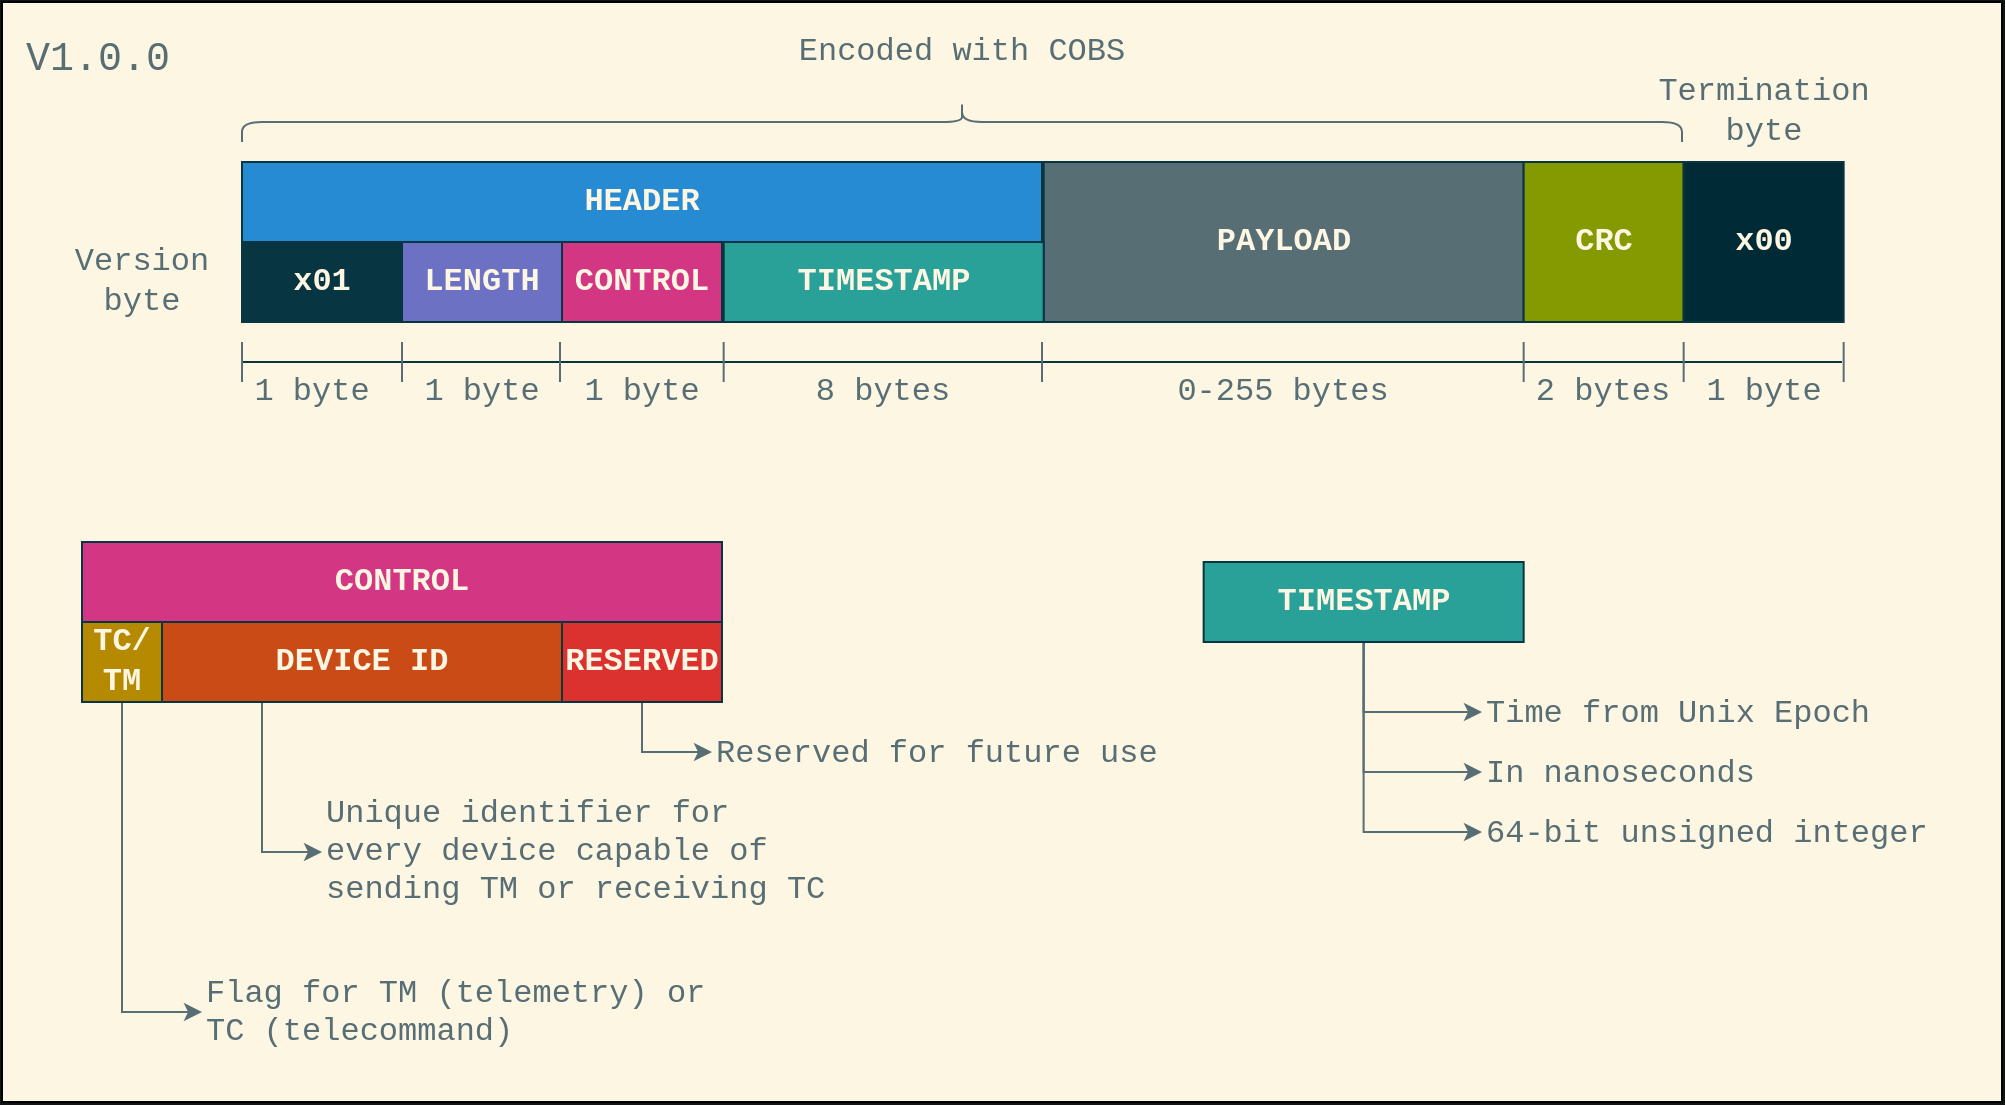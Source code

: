 <mxfile>
    <diagram id="8D_UWUipSkdP3WMS76nW" name="Packet Protocol">
        <mxGraphModel dx="1831" dy="1216" grid="1" gridSize="10" guides="1" tooltips="1" connect="1" arrows="1" fold="1" page="0" pageScale="1" pageWidth="850" pageHeight="1100" background="#131414" math="1" shadow="0" adaptiveColors="none">
            <root>
                <mxCell id="0"/>
                <mxCell id="1" parent="0"/>
                <mxCell id="65" value="" style="rounded=0;whiteSpace=wrap;html=1;fillColor=light-dark(#FDF6E3,#FDF6E3);connectable=0;allowArrows=0;fontColor=#586E75;" parent="1" vertex="1">
                    <mxGeometry x="-200" y="-80" width="1000" height="550" as="geometry"/>
                </mxCell>
                <mxCell id="9" value="&lt;span style=&quot;font-size: 16px;&quot;&gt;&lt;font style=&quot;color: rgb(253, 246, 227);&quot;&gt;HEADER&lt;/font&gt;&lt;/span&gt;" style="rounded=0;whiteSpace=wrap;html=1;shadow=0;glass=0;labelBackgroundColor=none;labelBorderColor=none;fillStyle=auto;strokeColor=light-dark(#073642,#002B36);fontFamily=Courier New;fontSize=16;fontColor=light-dark(#FDF6E3,#FDF6E3);fillColor=light-dark(#268BD2,#268BD2);fontStyle=1" parent="1" vertex="1">
                    <mxGeometry x="-80" width="400" height="40" as="geometry"/>
                </mxCell>
                <mxCell id="10" value="&lt;span&gt;&lt;font style=&quot;color: rgb(253, 246, 227);&quot;&gt;PAYLOAD&lt;/font&gt;&lt;/span&gt;" style="rounded=0;whiteSpace=wrap;html=1;shadow=0;glass=0;labelBackgroundColor=none;labelBorderColor=none;fillStyle=auto;strokeColor=light-dark(#073642,#002B36);fontFamily=Courier New;fontSize=16;fontColor=light-dark(#FDF6E3,#FDF6E3);fillColor=#586E75;fontStyle=1" parent="1" vertex="1">
                    <mxGeometry x="320.83" width="240" height="80" as="geometry"/>
                </mxCell>
                <mxCell id="11" value="CRC" style="rounded=0;whiteSpace=wrap;html=1;shadow=0;glass=0;labelBackgroundColor=none;labelBorderColor=none;fillStyle=auto;strokeColor=light-dark(#073642,#002B36);fontFamily=Courier New;fontSize=16;fontColor=light-dark(#FDF6E3,#FDF6E3);fillColor=#859900;fontStyle=1;" parent="1" vertex="1">
                    <mxGeometry x="560.83" width="80" height="80" as="geometry"/>
                </mxCell>
                <mxCell id="12" value="" style="endArrow=none;html=1;fontFamily=Helvetica;fontSize=16;fontColor=#2AA198;strokeColor=light-dark(#073642,#002B36);" parent="1" edge="1">
                    <mxGeometry width="50" height="50" relative="1" as="geometry">
                        <mxPoint x="-80" y="100" as="sourcePoint"/>
                        <mxPoint x="720" y="100" as="targetPoint"/>
                    </mxGeometry>
                </mxCell>
                <mxCell id="13" value="" style="endArrow=none;html=1;fontFamily=Helvetica;fontSize=16;fontColor=#2AA198;strokeColor=#586E75;" parent="1" edge="1">
                    <mxGeometry width="50" height="50" relative="1" as="geometry">
                        <mxPoint y="110" as="sourcePoint"/>
                        <mxPoint y="90" as="targetPoint"/>
                    </mxGeometry>
                </mxCell>
                <mxCell id="15" value="" style="endArrow=none;html=1;fontFamily=Helvetica;fontSize=16;fontColor=#2AA198;strokeColor=#586E75;" parent="1" edge="1">
                    <mxGeometry width="50" height="50" relative="1" as="geometry">
                        <mxPoint x="320" y="110" as="sourcePoint"/>
                        <mxPoint x="320" y="90" as="targetPoint"/>
                        <Array as="points">
                            <mxPoint x="320" y="100"/>
                        </Array>
                    </mxGeometry>
                </mxCell>
                <mxCell id="16" value="" style="endArrow=none;html=1;fontFamily=Helvetica;fontSize=16;fontColor=#2AA198;strokeColor=#586E75;" parent="1" edge="1">
                    <mxGeometry width="50" height="50" relative="1" as="geometry">
                        <mxPoint x="560.83" y="110" as="sourcePoint"/>
                        <mxPoint x="560.83" y="90" as="targetPoint"/>
                        <Array as="points">
                            <mxPoint x="560.83" y="100"/>
                        </Array>
                    </mxGeometry>
                </mxCell>
                <mxCell id="17" value="" style="endArrow=none;html=1;fontFamily=Helvetica;fontSize=16;fontColor=#2AA198;strokeColor=#586E75;" parent="1" edge="1">
                    <mxGeometry width="50" height="50" relative="1" as="geometry">
                        <mxPoint x="640.83" y="110" as="sourcePoint"/>
                        <mxPoint x="640.83" y="90" as="targetPoint"/>
                        <Array as="points">
                            <mxPoint x="640.83" y="100"/>
                        </Array>
                    </mxGeometry>
                </mxCell>
                <mxCell id="20" value="0-255 bytes" style="text;html=1;strokeColor=none;fillColor=none;align=center;verticalAlign=middle;whiteSpace=wrap;rounded=0;shadow=0;glass=0;labelBackgroundColor=none;labelBorderColor=none;fillStyle=auto;fontFamily=Courier New;fontSize=16;fontColor=#586E75;" parent="1" vertex="1">
                    <mxGeometry x="378.33" y="100" width="125" height="30" as="geometry"/>
                </mxCell>
                <mxCell id="21" value="2 bytes" style="text;html=1;strokeColor=none;fillColor=none;align=center;verticalAlign=middle;whiteSpace=wrap;rounded=0;shadow=0;glass=0;labelBackgroundColor=none;labelBorderColor=none;fillStyle=auto;fontFamily=Courier New;fontSize=16;fontColor=#586E75;" parent="1" vertex="1">
                    <mxGeometry x="565.41" y="100" width="70.83" height="30" as="geometry"/>
                </mxCell>
                <mxCell id="22" value="" style="shape=curlyBracket;whiteSpace=wrap;html=1;rounded=1;labelPosition=left;verticalLabelPosition=middle;align=right;verticalAlign=middle;direction=south;size=0.5;strokeColor=#586E75;fontColor=#586E75;" parent="1" vertex="1">
                    <mxGeometry x="-80" y="-30" width="720" height="20" as="geometry"/>
                </mxCell>
                <mxCell id="24" value="Encoded with COBS" style="text;html=1;strokeColor=none;fillColor=none;align=center;verticalAlign=middle;whiteSpace=wrap;rounded=0;fontFamily=Courier New;fontColor=#586E75;fontSize=16;" parent="1" vertex="1">
                    <mxGeometry x="190" y="-70" width="180" height="30" as="geometry"/>
                </mxCell>
                <mxCell id="25" value="x00" style="rounded=0;whiteSpace=wrap;html=1;shadow=0;glass=0;labelBackgroundColor=none;labelBorderColor=none;fillStyle=auto;strokeColor=light-dark(#073642,#002B36);fontFamily=Courier New;fontSize=16;fontColor=light-dark(#FDF6E3,#FDF6E3);fillColor=#002B36;fontStyle=1;" parent="1" vertex="1">
                    <mxGeometry x="640.83" width="80" height="80" as="geometry"/>
                </mxCell>
                <mxCell id="27" value="Termination byte" style="text;html=1;strokeColor=none;fillColor=none;align=center;verticalAlign=middle;whiteSpace=wrap;rounded=0;fontFamily=Courier New;fontColor=#586E75;fontSize=16;" parent="1" vertex="1">
                    <mxGeometry x="625.83" y="-40" width="110" height="30" as="geometry"/>
                </mxCell>
                <mxCell id="32" value="&lt;span style=&quot;font-size: 16px;&quot;&gt;&lt;font style=&quot;color: rgb(253, 246, 227);&quot;&gt;LENGTH&lt;/font&gt;&lt;/span&gt;" style="rounded=0;whiteSpace=wrap;html=1;shadow=0;glass=0;labelBackgroundColor=none;labelBorderColor=none;fillStyle=auto;strokeColor=light-dark(#073642,#002B36);fontFamily=Courier New;fontSize=16;fontColor=light-dark(#FDF6E3,#FDF6E3);fillColor=#6C71C4;fontStyle=1" parent="1" vertex="1">
                    <mxGeometry y="40" width="80" height="40" as="geometry"/>
                </mxCell>
                <mxCell id="33" value="&lt;span style=&quot;font-size: 16px;&quot;&gt;&lt;font style=&quot;color: rgb(253, 246, 227);&quot;&gt;CONTROL&lt;/font&gt;&lt;/span&gt;" style="rounded=0;whiteSpace=wrap;html=1;shadow=0;glass=0;labelBackgroundColor=none;labelBorderColor=none;fillStyle=auto;strokeColor=light-dark(#073642,#002B36);fontFamily=Courier New;fontSize=16;fontColor=light-dark(#FDF6E3,#FDF6E3);fillColor=#D33682;fontStyle=1" parent="1" vertex="1">
                    <mxGeometry x="80" y="40" width="80" height="40" as="geometry"/>
                </mxCell>
                <mxCell id="35" value="" style="endArrow=none;html=1;fontFamily=Helvetica;fontSize=16;fontColor=#2AA198;strokeColor=#586E75;" parent="1" edge="1">
                    <mxGeometry width="50" height="50" relative="1" as="geometry">
                        <mxPoint x="79" y="110" as="sourcePoint"/>
                        <mxPoint x="79" y="90" as="targetPoint"/>
                        <Array as="points">
                            <mxPoint x="79" y="100"/>
                        </Array>
                    </mxGeometry>
                </mxCell>
                <mxCell id="37" value="1 byte" style="text;html=1;strokeColor=none;fillColor=none;align=center;verticalAlign=middle;whiteSpace=wrap;rounded=0;shadow=0;glass=0;labelBackgroundColor=none;labelBorderColor=none;fillStyle=auto;fontFamily=Courier New;fontSize=16;fontColor=#586E75;" parent="1" vertex="1">
                    <mxGeometry x="5.0" y="100" width="70" height="30" as="geometry"/>
                </mxCell>
                <mxCell id="38" value="1 byte" style="text;html=1;strokeColor=none;fillColor=none;align=center;verticalAlign=middle;whiteSpace=wrap;rounded=0;shadow=0;glass=0;labelBackgroundColor=none;labelBorderColor=none;fillStyle=auto;fontFamily=Courier New;fontSize=16;fontColor=#586E75;" parent="1" vertex="1">
                    <mxGeometry x="90" y="100" width="60" height="30" as="geometry"/>
                </mxCell>
                <mxCell id="41" value="&lt;b&gt;&lt;font style=&quot;color: rgb(253, 246, 227);&quot;&gt;CONTROL&lt;/font&gt;&lt;/b&gt;" style="rounded=0;whiteSpace=wrap;html=1;shadow=0;glass=0;labelBackgroundColor=none;labelBorderColor=none;fillStyle=auto;strokeColor=light-dark(#073642,#002B36);fontFamily=Courier New;fontSize=16;fontColor=light-dark(#FDF6E3,#FDF6E3);fillColor=#D33682;fontStyle=0" parent="1" vertex="1">
                    <mxGeometry x="-160" y="190" width="320" height="40" as="geometry"/>
                </mxCell>
                <mxCell id="45" style="edgeStyle=orthogonalEdgeStyle;html=1;exitX=0.25;exitY=1;exitDx=0;exitDy=0;fontSize=16;rounded=0;elbow=vertical;entryX=0;entryY=0.5;entryDx=0;entryDy=0;strokeColor=light-dark(#586E75,#002B36);" parent="1" source="42" target="46" edge="1">
                    <mxGeometry relative="1" as="geometry">
                        <mxPoint x="-40" y="310" as="targetPoint"/>
                        <Array as="points">
                            <mxPoint x="-70" y="345"/>
                        </Array>
                    </mxGeometry>
                </mxCell>
                <mxCell id="42" value="&lt;span&gt;&lt;font style=&quot;color: rgb(253, 246, 227);&quot;&gt;DEVICE ID&lt;/font&gt;&lt;/span&gt;" style="rounded=0;whiteSpace=wrap;html=1;shadow=0;glass=0;labelBackgroundColor=none;labelBorderColor=none;fillStyle=auto;strokeColor=light-dark(#073642,#002B36);fontFamily=Courier New;fontSize=16;fontColor=light-dark(#FDF6E3,#FDF6E3);fillColor=#CB4B16;fontStyle=1" parent="1" vertex="1">
                    <mxGeometry x="-120" y="230" width="200" height="40" as="geometry"/>
                </mxCell>
                <mxCell id="51" style="edgeStyle=orthogonalEdgeStyle;rounded=0;html=1;entryX=0;entryY=0.5;entryDx=0;entryDy=0;fontSize=16;elbow=vertical;exitX=0.5;exitY=1;exitDx=0;exitDy=0;strokeColor=light-dark(#586E75,#002B36);" parent="1" source="43" target="50" edge="1">
                    <mxGeometry relative="1" as="geometry"/>
                </mxCell>
                <mxCell id="43" value="&lt;span&gt;&lt;font style=&quot;color: rgb(253, 246, 227);&quot;&gt;TC/&lt;br&gt;TM&lt;/font&gt;&lt;/span&gt;" style="rounded=0;whiteSpace=wrap;html=1;shadow=0;glass=0;labelBackgroundColor=none;labelBorderColor=none;fillStyle=auto;strokeColor=light-dark(#073642,#002B36);fontFamily=Courier New;fontSize=16;fontColor=light-dark(#FDF6E3,#FDF6E3);fillColor=#B58900;fontStyle=1" parent="1" vertex="1">
                    <mxGeometry x="-160" y="230" width="40" height="40" as="geometry"/>
                </mxCell>
                <mxCell id="49" style="edgeStyle=orthogonalEdgeStyle;rounded=0;html=1;entryX=0;entryY=0.5;entryDx=0;entryDy=0;fontSize=16;elbow=vertical;strokeColor=light-dark(#586E75,#002B36);" parent="1" source="44" target="48" edge="1">
                    <mxGeometry relative="1" as="geometry"/>
                </mxCell>
                <mxCell id="44" value="&lt;span&gt;&lt;font style=&quot;color: rgb(253, 246, 227);&quot;&gt;RESERVED&lt;/font&gt;&lt;/span&gt;" style="rounded=0;whiteSpace=wrap;html=1;shadow=0;glass=0;labelBackgroundColor=none;labelBorderColor=none;fillStyle=auto;strokeColor=light-dark(#073642,#002B36);fontFamily=Courier New;fontSize=16;fontColor=light-dark(#FDF6E3,#FDF6E3);fillColor=#DC322F;fontStyle=1" parent="1" vertex="1">
                    <mxGeometry x="80" y="230" width="80" height="40" as="geometry"/>
                </mxCell>
                <mxCell id="46" value="Unique identifier for every device capable of sending TM or receiving TC" style="text;html=1;strokeColor=none;fillColor=none;align=left;verticalAlign=top;whiteSpace=wrap;rounded=0;fontFamily=Courier New;fontColor=#586E75;fontSize=16;" parent="1" vertex="1">
                    <mxGeometry x="-40" y="310" width="260" height="70" as="geometry"/>
                </mxCell>
                <mxCell id="48" value="Reserved for future use" style="text;html=1;strokeColor=none;fillColor=none;align=left;verticalAlign=top;whiteSpace=wrap;rounded=0;fontFamily=Courier New;fontColor=#586E75;fontSize=16;" parent="1" vertex="1">
                    <mxGeometry x="155" y="280" width="225" height="30" as="geometry"/>
                </mxCell>
                <mxCell id="50" value="Flag for TM (telemetry) or TC (telecommand)" style="text;html=1;strokeColor=none;fillColor=none;align=left;verticalAlign=top;whiteSpace=wrap;rounded=0;fontFamily=Courier New;fontColor=#586E75;fontSize=16;" parent="1" vertex="1">
                    <mxGeometry x="-100" y="400" width="260" height="50" as="geometry"/>
                </mxCell>
                <mxCell id="52" value="&lt;font style=&quot;color: rgb(253, 246, 227);&quot;&gt;TIMESTAMP&lt;/font&gt;" style="rounded=0;whiteSpace=wrap;html=1;shadow=0;glass=0;labelBackgroundColor=none;labelBorderColor=none;fillStyle=auto;strokeColor=light-dark(#073642,#002B36);fontFamily=Courier New;fontSize=16;fontColor=light-dark(#FDF6E3,#FDF6E3);fillColor=#2AA198;fontStyle=1" parent="1" vertex="1">
                    <mxGeometry x="160.83" y="40" width="160" height="40" as="geometry"/>
                </mxCell>
                <mxCell id="53" value="" style="endArrow=none;html=1;fontFamily=Helvetica;fontSize=16;fontColor=#2AA198;strokeColor=#586E75;" parent="1" edge="1">
                    <mxGeometry width="50" height="50" relative="1" as="geometry">
                        <mxPoint x="720.83" y="110" as="sourcePoint"/>
                        <mxPoint x="720.83" y="90" as="targetPoint"/>
                        <Array as="points">
                            <mxPoint x="720.83" y="100"/>
                        </Array>
                    </mxGeometry>
                </mxCell>
                <mxCell id="54" value="1 byte" style="text;html=1;strokeColor=none;fillColor=none;align=center;verticalAlign=middle;whiteSpace=wrap;rounded=0;shadow=0;glass=0;labelBackgroundColor=none;labelBorderColor=none;fillStyle=auto;fontFamily=Courier New;fontSize=16;fontColor=#586E75;" parent="1" vertex="1">
                    <mxGeometry x="650.83" y="100" width="60" height="30" as="geometry"/>
                </mxCell>
                <mxCell id="55" value="" style="endArrow=none;html=1;fontFamily=Helvetica;fontSize=16;fontColor=#2AA198;strokeColor=#586E75;" parent="1" edge="1">
                    <mxGeometry width="50" height="50" relative="1" as="geometry">
                        <mxPoint x="160.83" y="110" as="sourcePoint"/>
                        <mxPoint x="160.83" y="90" as="targetPoint"/>
                        <Array as="points">
                            <mxPoint x="160.83" y="100"/>
                        </Array>
                    </mxGeometry>
                </mxCell>
                <mxCell id="56" value="8 bytes" style="text;html=1;strokeColor=none;fillColor=none;align=center;verticalAlign=middle;whiteSpace=wrap;rounded=0;shadow=0;glass=0;labelBackgroundColor=none;labelBorderColor=none;fillStyle=auto;fontFamily=Courier New;fontSize=16;fontColor=#586E75;" parent="1" vertex="1">
                    <mxGeometry x="178.33" y="100" width="125" height="30" as="geometry"/>
                </mxCell>
                <mxCell id="58" style="edgeStyle=orthogonalEdgeStyle;html=1;exitX=0.5;exitY=1;exitDx=0;exitDy=0;rounded=0;entryX=0;entryY=0.5;entryDx=0;entryDy=0;strokeColor=light-dark(#586E75,#002B36);" parent="1" source="57" target="62" edge="1">
                    <mxGeometry relative="1" as="geometry">
                        <mxPoint x="540" y="275" as="targetPoint"/>
                        <Array as="points">
                            <mxPoint x="481" y="275"/>
                        </Array>
                    </mxGeometry>
                </mxCell>
                <mxCell id="61" style="edgeStyle=orthogonalEdgeStyle;rounded=0;html=1;exitX=0.5;exitY=1;exitDx=0;exitDy=0;entryX=0;entryY=0.5;entryDx=0;entryDy=0;strokeColor=light-dark(#586E75,#002B36);" parent="1" source="57" target="60" edge="1">
                    <mxGeometry relative="1" as="geometry"/>
                </mxCell>
                <mxCell id="64" style="edgeStyle=orthogonalEdgeStyle;rounded=0;html=1;exitX=0.5;exitY=1;exitDx=0;exitDy=0;entryX=0;entryY=0.5;entryDx=0;entryDy=0;strokeColor=light-dark(#586E75,#002B36);" parent="1" source="57" target="63" edge="1">
                    <mxGeometry relative="1" as="geometry"/>
                </mxCell>
                <mxCell id="57" value="&lt;b&gt;&lt;font style=&quot;color: rgb(253, 246, 227);&quot;&gt;TIMESTAMP&lt;/font&gt;&lt;/b&gt;" style="rounded=0;whiteSpace=wrap;html=1;shadow=0;glass=0;labelBackgroundColor=none;labelBorderColor=none;fillStyle=auto;strokeColor=light-dark(#073642,#002B36);fontFamily=Courier New;fontSize=16;fontColor=light-dark(#FDF6E3,#FDF6E3);fillColor=#2AA198;fontStyle=0" parent="1" vertex="1">
                    <mxGeometry x="400.83" y="200" width="160" height="40" as="geometry"/>
                </mxCell>
                <mxCell id="60" value="In nanoseconds" style="text;html=1;strokeColor=none;fillColor=none;align=left;verticalAlign=top;whiteSpace=wrap;rounded=0;fontFamily=Courier New;fontColor=#586E75;fontSize=16;" parent="1" vertex="1">
                    <mxGeometry x="540" y="290" width="250" height="30" as="geometry"/>
                </mxCell>
                <mxCell id="62" value="Time from Unix Epoch" style="text;html=1;strokeColor=none;fillColor=none;align=left;verticalAlign=top;whiteSpace=wrap;rounded=0;fontFamily=Courier New;fontColor=#586E75;fontSize=16;" parent="1" vertex="1">
                    <mxGeometry x="540" y="260" width="250" height="30" as="geometry"/>
                </mxCell>
                <mxCell id="63" value="64-bit unsigned integer" style="text;html=1;strokeColor=none;fillColor=none;align=left;verticalAlign=top;whiteSpace=wrap;rounded=0;fontFamily=Courier New;fontColor=#586E75;fontSize=16;" parent="1" vertex="1">
                    <mxGeometry x="540" y="320" width="250" height="30" as="geometry"/>
                </mxCell>
                <mxCell id="67" value="V1.0.0" style="text;html=1;strokeColor=none;fillColor=none;align=left;verticalAlign=top;whiteSpace=wrap;rounded=0;fontSize=20;fontFamily=Courier New;fontColor=#586E75;" parent="1" vertex="1">
                    <mxGeometry x="-190" y="-70" width="80" height="30" as="geometry"/>
                </mxCell>
                <mxCell id="68" value="&lt;span style=&quot;font-size: 16px;&quot;&gt;&lt;font style=&quot;color: rgb(253, 246, 227);&quot;&gt;x01&lt;/font&gt;&lt;br&gt;&lt;/span&gt;" style="rounded=0;whiteSpace=wrap;html=1;shadow=0;glass=0;labelBackgroundColor=none;labelBorderColor=none;fillStyle=auto;strokeColor=light-dark(#073642,#002B36);fontFamily=Courier New;fontSize=16;fontColor=light-dark(#FDF6E3,#FDF6E3);fillColor=#073642;fontStyle=1" parent="1" vertex="1">
                    <mxGeometry x="-80" y="40" width="80" height="40" as="geometry"/>
                </mxCell>
                <mxCell id="69" value="1 byte" style="text;html=1;strokeColor=none;fillColor=none;align=center;verticalAlign=middle;whiteSpace=wrap;rounded=0;shadow=0;glass=0;labelBackgroundColor=none;labelBorderColor=none;fillStyle=auto;fontFamily=Courier New;fontSize=16;fontColor=#586E75;" parent="1" vertex="1">
                    <mxGeometry x="-80.0" y="100" width="70" height="30" as="geometry"/>
                </mxCell>
                <mxCell id="70" value="" style="endArrow=none;html=1;fontFamily=Helvetica;fontSize=16;fontColor=#2AA198;strokeColor=#586E75;" parent="1" edge="1">
                    <mxGeometry width="50" height="50" relative="1" as="geometry">
                        <mxPoint x="-80" y="110" as="sourcePoint"/>
                        <mxPoint x="-80" y="90" as="targetPoint"/>
                    </mxGeometry>
                </mxCell>
                <mxCell id="71" value="Version byte" style="text;html=1;strokeColor=none;fillColor=none;align=center;verticalAlign=middle;whiteSpace=wrap;rounded=0;fontFamily=Courier New;fontColor=#586E75;fontSize=16;" parent="1" vertex="1">
                    <mxGeometry x="-170" y="45" width="80" height="30" as="geometry"/>
                </mxCell>
            </root>
        </mxGraphModel>
    </diagram>
</mxfile>